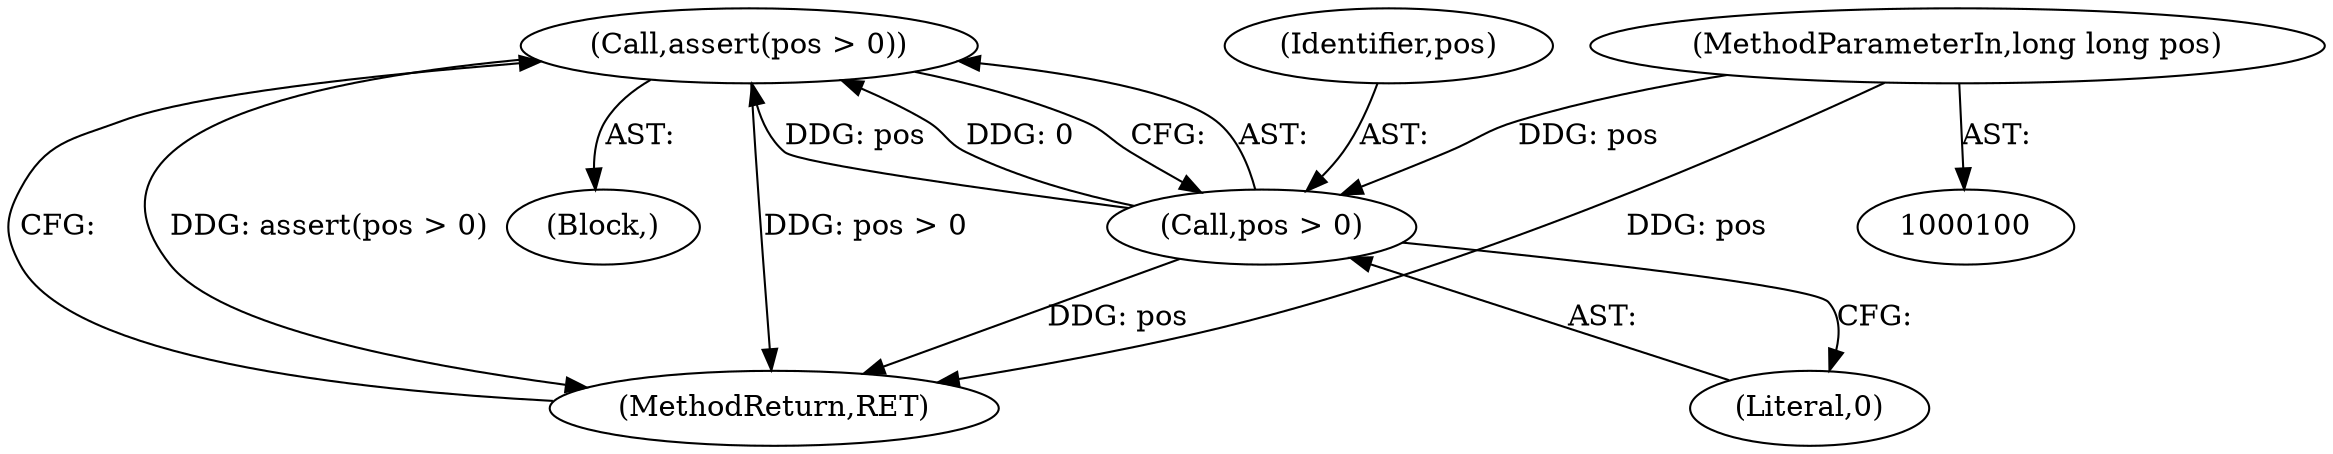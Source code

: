 digraph "0_Android_04839626ed859623901ebd3a5fd483982186b59d_23@API" {
"1000104" [label="(Call,assert(pos > 0))"];
"1000105" [label="(Call,pos > 0)"];
"1000102" [label="(MethodParameterIn,long long pos)"];
"1000106" [label="(Identifier,pos)"];
"1000107" [label="(Literal,0)"];
"1000108" [label="(MethodReturn,RET)"];
"1000105" [label="(Call,pos > 0)"];
"1000103" [label="(Block,)"];
"1000104" [label="(Call,assert(pos > 0))"];
"1000102" [label="(MethodParameterIn,long long pos)"];
"1000104" -> "1000103"  [label="AST: "];
"1000104" -> "1000105"  [label="CFG: "];
"1000105" -> "1000104"  [label="AST: "];
"1000108" -> "1000104"  [label="CFG: "];
"1000104" -> "1000108"  [label="DDG: assert(pos > 0)"];
"1000104" -> "1000108"  [label="DDG: pos > 0"];
"1000105" -> "1000104"  [label="DDG: pos"];
"1000105" -> "1000104"  [label="DDG: 0"];
"1000105" -> "1000107"  [label="CFG: "];
"1000106" -> "1000105"  [label="AST: "];
"1000107" -> "1000105"  [label="AST: "];
"1000105" -> "1000108"  [label="DDG: pos"];
"1000102" -> "1000105"  [label="DDG: pos"];
"1000102" -> "1000100"  [label="AST: "];
"1000102" -> "1000108"  [label="DDG: pos"];
}

